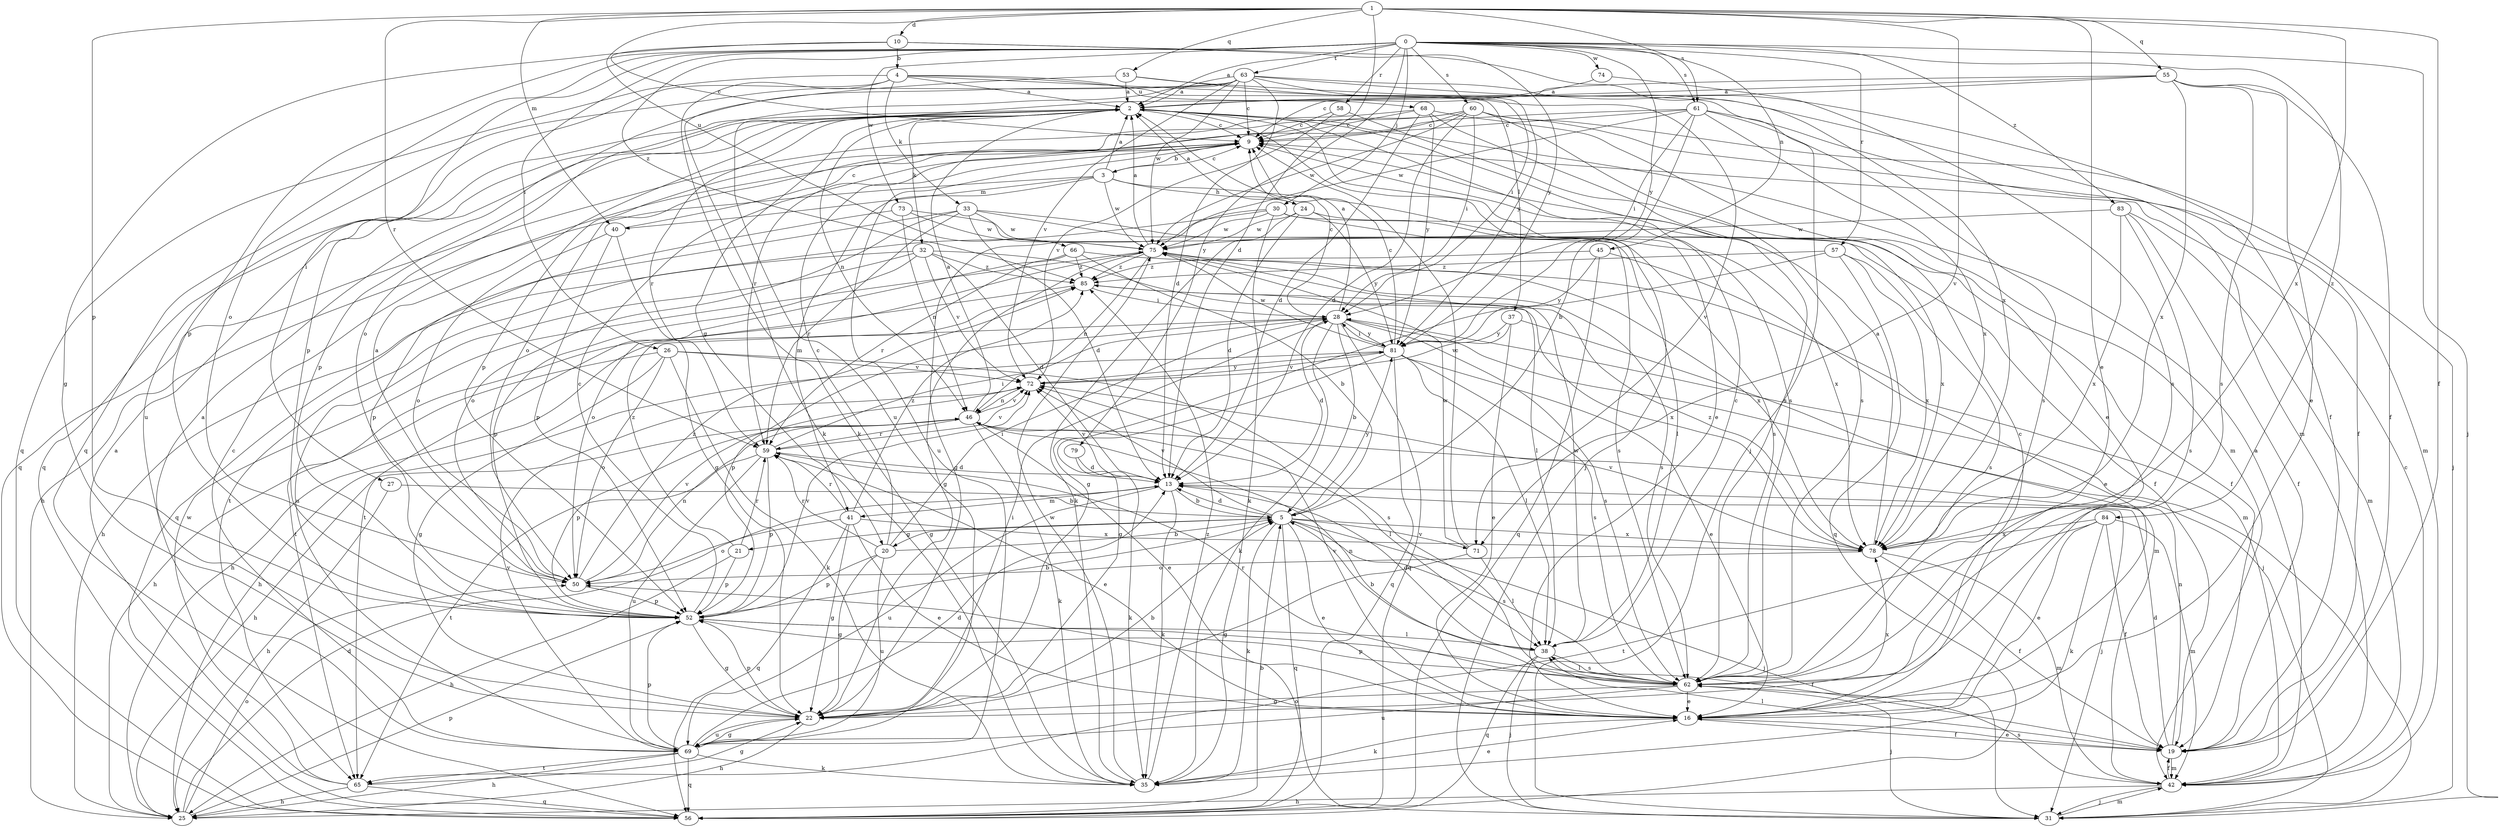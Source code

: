 strict digraph  {
0;
1;
2;
3;
4;
5;
9;
10;
13;
16;
19;
20;
21;
22;
24;
25;
26;
27;
28;
30;
31;
32;
33;
35;
37;
38;
40;
41;
42;
45;
46;
50;
52;
53;
55;
56;
57;
58;
59;
60;
61;
62;
63;
65;
66;
68;
69;
71;
72;
73;
74;
75;
78;
79;
81;
83;
84;
85;
0 -> 2  [label=a];
0 -> 26  [label=i];
0 -> 27  [label=i];
0 -> 30  [label=j];
0 -> 31  [label=j];
0 -> 45  [label=n];
0 -> 50  [label=o];
0 -> 52  [label=p];
0 -> 57  [label=r];
0 -> 58  [label=r];
0 -> 60  [label=s];
0 -> 61  [label=s];
0 -> 63  [label=t];
0 -> 73  [label=w];
0 -> 74  [label=w];
0 -> 79  [label=y];
0 -> 81  [label=y];
0 -> 83  [label=z];
0 -> 84  [label=z];
0 -> 85  [label=z];
1 -> 10  [label=d];
1 -> 13  [label=d];
1 -> 16  [label=e];
1 -> 19  [label=f];
1 -> 40  [label=m];
1 -> 52  [label=p];
1 -> 53  [label=q];
1 -> 55  [label=q];
1 -> 59  [label=r];
1 -> 61  [label=s];
1 -> 66  [label=u];
1 -> 71  [label=v];
1 -> 78  [label=x];
2 -> 9  [label=c];
2 -> 16  [label=e];
2 -> 20  [label=g];
2 -> 31  [label=j];
2 -> 32  [label=k];
2 -> 46  [label=n];
2 -> 52  [label=p];
2 -> 56  [label=q];
2 -> 59  [label=r];
2 -> 62  [label=s];
3 -> 2  [label=a];
3 -> 9  [label=c];
3 -> 24  [label=h];
3 -> 25  [label=h];
3 -> 40  [label=m];
3 -> 41  [label=m];
3 -> 62  [label=s];
3 -> 75  [label=w];
4 -> 2  [label=a];
4 -> 33  [label=k];
4 -> 35  [label=k];
4 -> 37  [label=l];
4 -> 56  [label=q];
4 -> 68  [label=u];
4 -> 69  [label=u];
4 -> 71  [label=v];
5 -> 13  [label=d];
5 -> 16  [label=e];
5 -> 20  [label=g];
5 -> 21  [label=g];
5 -> 31  [label=j];
5 -> 35  [label=k];
5 -> 56  [label=q];
5 -> 62  [label=s];
5 -> 71  [label=v];
5 -> 72  [label=v];
5 -> 78  [label=x];
5 -> 81  [label=y];
9 -> 3  [label=b];
9 -> 69  [label=u];
10 -> 4  [label=b];
10 -> 9  [label=c];
10 -> 22  [label=g];
10 -> 78  [label=x];
10 -> 81  [label=y];
13 -> 5  [label=b];
13 -> 31  [label=j];
13 -> 35  [label=k];
13 -> 41  [label=m];
13 -> 69  [label=u];
13 -> 72  [label=v];
16 -> 9  [label=c];
16 -> 19  [label=f];
16 -> 35  [label=k];
16 -> 72  [label=v];
19 -> 13  [label=d];
19 -> 16  [label=e];
19 -> 38  [label=l];
19 -> 42  [label=m];
19 -> 46  [label=n];
20 -> 5  [label=b];
20 -> 9  [label=c];
20 -> 22  [label=g];
20 -> 28  [label=i];
20 -> 52  [label=p];
20 -> 59  [label=r];
20 -> 69  [label=u];
21 -> 25  [label=h];
21 -> 52  [label=p];
21 -> 59  [label=r];
21 -> 85  [label=z];
22 -> 2  [label=a];
22 -> 5  [label=b];
22 -> 25  [label=h];
22 -> 28  [label=i];
22 -> 52  [label=p];
22 -> 69  [label=u];
22 -> 78  [label=x];
24 -> 2  [label=a];
24 -> 13  [label=d];
24 -> 35  [label=k];
24 -> 75  [label=w];
24 -> 78  [label=x];
24 -> 81  [label=y];
25 -> 13  [label=d];
25 -> 50  [label=o];
25 -> 52  [label=p];
26 -> 22  [label=g];
26 -> 25  [label=h];
26 -> 35  [label=k];
26 -> 50  [label=o];
26 -> 62  [label=s];
26 -> 72  [label=v];
27 -> 5  [label=b];
27 -> 25  [label=h];
28 -> 2  [label=a];
28 -> 5  [label=b];
28 -> 9  [label=c];
28 -> 13  [label=d];
28 -> 25  [label=h];
28 -> 31  [label=j];
28 -> 35  [label=k];
28 -> 52  [label=p];
28 -> 56  [label=q];
28 -> 62  [label=s];
28 -> 81  [label=y];
30 -> 19  [label=f];
30 -> 22  [label=g];
30 -> 35  [label=k];
30 -> 65  [label=t];
30 -> 75  [label=w];
30 -> 78  [label=x];
31 -> 28  [label=i];
31 -> 42  [label=m];
31 -> 50  [label=o];
32 -> 13  [label=d];
32 -> 25  [label=h];
32 -> 38  [label=l];
32 -> 52  [label=p];
32 -> 69  [label=u];
32 -> 72  [label=v];
32 -> 85  [label=z];
33 -> 13  [label=d];
33 -> 19  [label=f];
33 -> 50  [label=o];
33 -> 56  [label=q];
33 -> 59  [label=r];
33 -> 62  [label=s];
33 -> 75  [label=w];
35 -> 16  [label=e];
35 -> 75  [label=w];
35 -> 85  [label=z];
37 -> 16  [label=e];
37 -> 42  [label=m];
37 -> 72  [label=v];
37 -> 81  [label=y];
38 -> 5  [label=b];
38 -> 9  [label=c];
38 -> 13  [label=d];
38 -> 31  [label=j];
38 -> 56  [label=q];
38 -> 62  [label=s];
38 -> 75  [label=w];
40 -> 9  [label=c];
40 -> 22  [label=g];
40 -> 50  [label=o];
40 -> 52  [label=p];
41 -> 16  [label=e];
41 -> 22  [label=g];
41 -> 50  [label=o];
41 -> 56  [label=q];
41 -> 59  [label=r];
41 -> 78  [label=x];
41 -> 85  [label=z];
42 -> 2  [label=a];
42 -> 9  [label=c];
42 -> 19  [label=f];
42 -> 25  [label=h];
42 -> 31  [label=j];
42 -> 62  [label=s];
45 -> 16  [label=e];
45 -> 56  [label=q];
45 -> 81  [label=y];
45 -> 85  [label=z];
46 -> 2  [label=a];
46 -> 16  [label=e];
46 -> 25  [label=h];
46 -> 35  [label=k];
46 -> 38  [label=l];
46 -> 52  [label=p];
46 -> 59  [label=r];
46 -> 72  [label=v];
50 -> 2  [label=a];
50 -> 46  [label=n];
50 -> 52  [label=p];
50 -> 72  [label=v];
50 -> 85  [label=z];
52 -> 5  [label=b];
52 -> 9  [label=c];
52 -> 19  [label=f];
52 -> 22  [label=g];
52 -> 38  [label=l];
52 -> 72  [label=v];
53 -> 2  [label=a];
53 -> 28  [label=i];
53 -> 31  [label=j];
53 -> 35  [label=k];
55 -> 2  [label=a];
55 -> 9  [label=c];
55 -> 16  [label=e];
55 -> 19  [label=f];
55 -> 62  [label=s];
55 -> 69  [label=u];
55 -> 78  [label=x];
56 -> 5  [label=b];
57 -> 22  [label=g];
57 -> 56  [label=q];
57 -> 62  [label=s];
57 -> 78  [label=x];
57 -> 85  [label=z];
58 -> 9  [label=c];
58 -> 16  [label=e];
58 -> 72  [label=v];
59 -> 13  [label=d];
59 -> 16  [label=e];
59 -> 28  [label=i];
59 -> 52  [label=p];
59 -> 65  [label=t];
59 -> 69  [label=u];
59 -> 72  [label=v];
60 -> 9  [label=c];
60 -> 13  [label=d];
60 -> 28  [label=i];
60 -> 31  [label=j];
60 -> 42  [label=m];
60 -> 52  [label=p];
60 -> 59  [label=r];
60 -> 62  [label=s];
60 -> 75  [label=w];
61 -> 5  [label=b];
61 -> 9  [label=c];
61 -> 19  [label=f];
61 -> 28  [label=i];
61 -> 50  [label=o];
61 -> 62  [label=s];
61 -> 75  [label=w];
61 -> 78  [label=x];
62 -> 16  [label=e];
62 -> 22  [label=g];
62 -> 31  [label=j];
62 -> 38  [label=l];
62 -> 46  [label=n];
62 -> 52  [label=p];
62 -> 59  [label=r];
62 -> 69  [label=u];
63 -> 2  [label=a];
63 -> 9  [label=c];
63 -> 13  [label=d];
63 -> 19  [label=f];
63 -> 42  [label=m];
63 -> 50  [label=o];
63 -> 52  [label=p];
63 -> 56  [label=q];
63 -> 72  [label=v];
63 -> 75  [label=w];
63 -> 81  [label=y];
65 -> 2  [label=a];
65 -> 22  [label=g];
65 -> 25  [label=h];
65 -> 56  [label=q];
65 -> 75  [label=w];
66 -> 5  [label=b];
66 -> 42  [label=m];
66 -> 59  [label=r];
66 -> 65  [label=t];
66 -> 85  [label=z];
68 -> 9  [label=c];
68 -> 13  [label=d];
68 -> 42  [label=m];
68 -> 56  [label=q];
68 -> 62  [label=s];
68 -> 81  [label=y];
69 -> 9  [label=c];
69 -> 13  [label=d];
69 -> 22  [label=g];
69 -> 25  [label=h];
69 -> 35  [label=k];
69 -> 52  [label=p];
69 -> 56  [label=q];
69 -> 65  [label=t];
69 -> 72  [label=v];
71 -> 9  [label=c];
71 -> 22  [label=g];
71 -> 38  [label=l];
71 -> 75  [label=w];
72 -> 46  [label=n];
72 -> 81  [label=y];
73 -> 38  [label=l];
73 -> 46  [label=n];
73 -> 52  [label=p];
73 -> 75  [label=w];
74 -> 2  [label=a];
74 -> 62  [label=s];
75 -> 2  [label=a];
75 -> 22  [label=g];
75 -> 46  [label=n];
75 -> 50  [label=o];
75 -> 62  [label=s];
75 -> 78  [label=x];
75 -> 85  [label=z];
78 -> 2  [label=a];
78 -> 19  [label=f];
78 -> 42  [label=m];
78 -> 50  [label=o];
78 -> 72  [label=v];
78 -> 85  [label=z];
79 -> 13  [label=d];
79 -> 35  [label=k];
81 -> 9  [label=c];
81 -> 16  [label=e];
81 -> 22  [label=g];
81 -> 25  [label=h];
81 -> 28  [label=i];
81 -> 38  [label=l];
81 -> 56  [label=q];
81 -> 62  [label=s];
81 -> 72  [label=v];
81 -> 75  [label=w];
83 -> 19  [label=f];
83 -> 42  [label=m];
83 -> 62  [label=s];
83 -> 75  [label=w];
83 -> 78  [label=x];
84 -> 16  [label=e];
84 -> 19  [label=f];
84 -> 35  [label=k];
84 -> 42  [label=m];
84 -> 65  [label=t];
84 -> 78  [label=x];
85 -> 28  [label=i];
85 -> 65  [label=t];
85 -> 78  [label=x];
}

